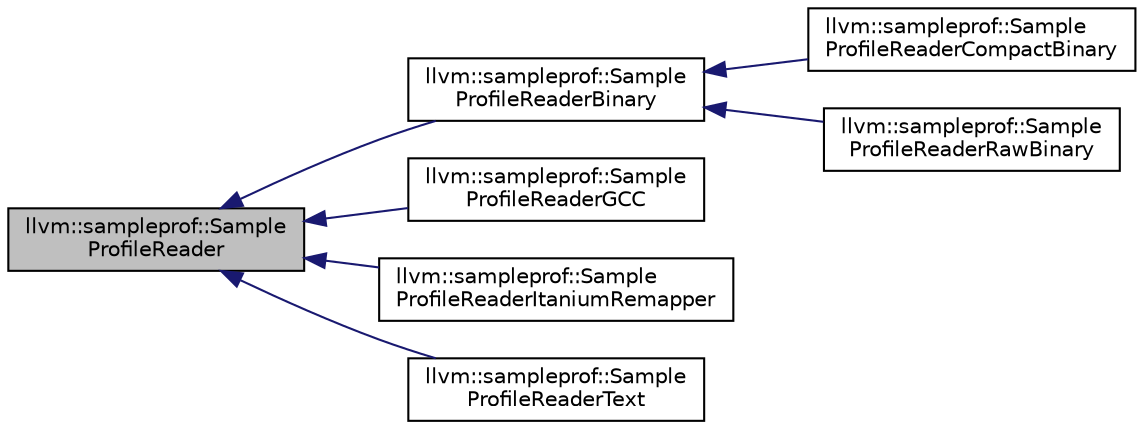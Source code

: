 digraph "llvm::sampleprof::SampleProfileReader"
{
 // LATEX_PDF_SIZE
  bgcolor="transparent";
  edge [fontname="Helvetica",fontsize="10",labelfontname="Helvetica",labelfontsize="10"];
  node [fontname="Helvetica",fontsize="10",shape="box"];
  rankdir="LR";
  Node1 [label="llvm::sampleprof::Sample\lProfileReader",height=0.2,width=0.4,color="black", fillcolor="grey75", style="filled", fontcolor="black",tooltip="Sample-based profile reader."];
  Node1 -> Node2 [dir="back",color="midnightblue",fontsize="10",style="solid",fontname="Helvetica"];
  Node2 [label="llvm::sampleprof::Sample\lProfileReaderBinary",height=0.2,width=0.4,color="black",URL="$classllvm_1_1sampleprof_1_1SampleProfileReaderBinary.html",tooltip=" "];
  Node2 -> Node3 [dir="back",color="midnightblue",fontsize="10",style="solid",fontname="Helvetica"];
  Node3 [label="llvm::sampleprof::Sample\lProfileReaderCompactBinary",height=0.2,width=0.4,color="black",URL="$classllvm_1_1sampleprof_1_1SampleProfileReaderCompactBinary.html",tooltip=" "];
  Node2 -> Node4 [dir="back",color="midnightblue",fontsize="10",style="solid",fontname="Helvetica"];
  Node4 [label="llvm::sampleprof::Sample\lProfileReaderRawBinary",height=0.2,width=0.4,color="black",URL="$classllvm_1_1sampleprof_1_1SampleProfileReaderRawBinary.html",tooltip=" "];
  Node1 -> Node5 [dir="back",color="midnightblue",fontsize="10",style="solid",fontname="Helvetica"];
  Node5 [label="llvm::sampleprof::Sample\lProfileReaderGCC",height=0.2,width=0.4,color="black",URL="$classllvm_1_1sampleprof_1_1SampleProfileReaderGCC.html",tooltip=" "];
  Node1 -> Node6 [dir="back",color="midnightblue",fontsize="10",style="solid",fontname="Helvetica"];
  Node6 [label="llvm::sampleprof::Sample\lProfileReaderItaniumRemapper",height=0.2,width=0.4,color="black",URL="$classllvm_1_1sampleprof_1_1SampleProfileReaderItaniumRemapper.html",tooltip="A profile data reader proxy that remaps the profile data from another sample profile data reader,..."];
  Node1 -> Node7 [dir="back",color="midnightblue",fontsize="10",style="solid",fontname="Helvetica"];
  Node7 [label="llvm::sampleprof::Sample\lProfileReaderText",height=0.2,width=0.4,color="black",URL="$classllvm_1_1sampleprof_1_1SampleProfileReaderText.html",tooltip=" "];
}
